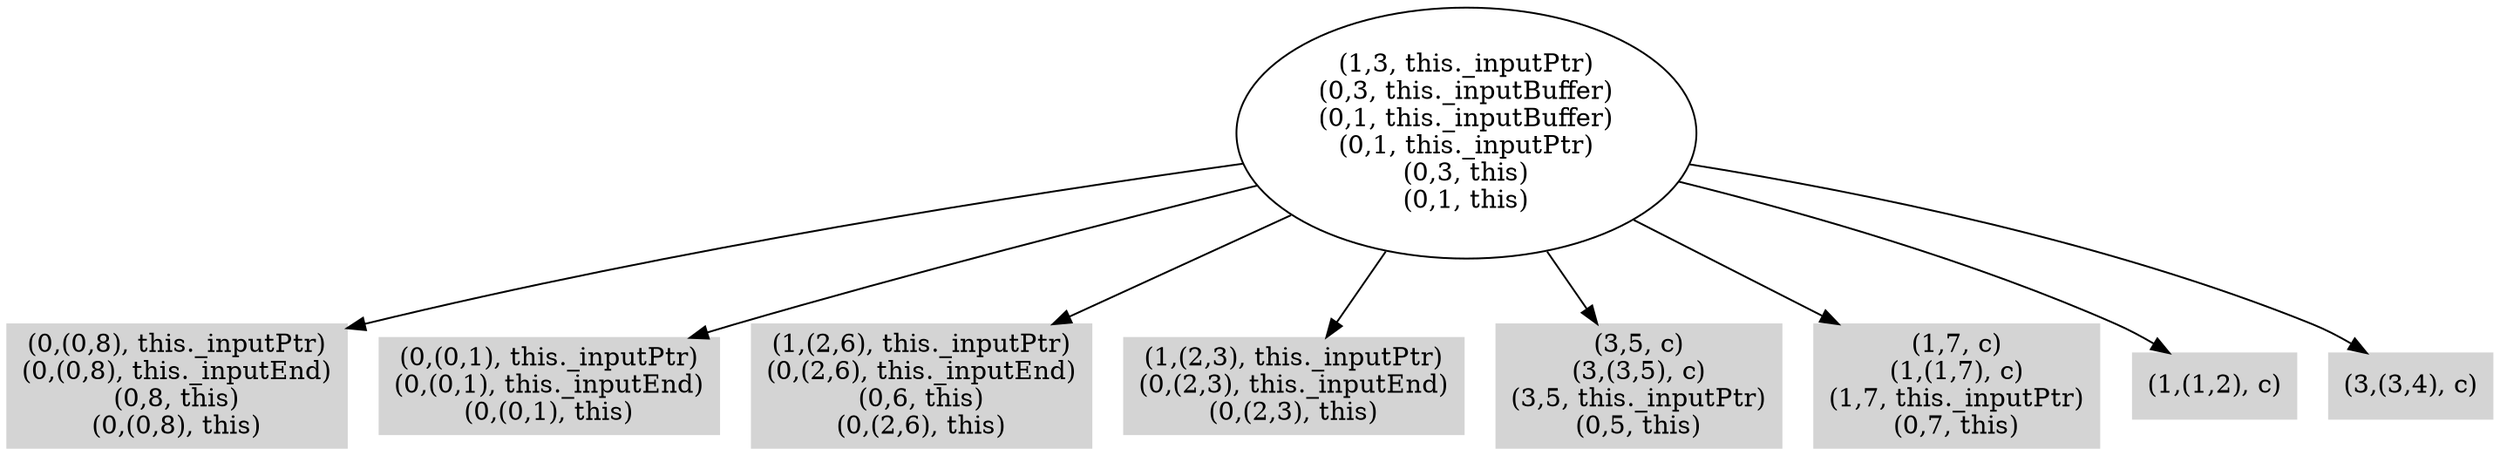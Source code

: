 digraph { 
1952 [shape=box,style=filled,color=".0 .0 .83",label="(0,(0,8), this._inputPtr)\n(0,(0,8), this._inputEnd)\n(0,8, this)\n(0,(0,8), this)"];
1953 [shape=box,style=filled,color=".0 .0 .83",label="(0,(0,1), this._inputPtr)\n(0,(0,1), this._inputEnd)\n(0,(0,1), this)"];
1954 [shape=box,style=filled,color=".0 .0 .83",label="(1,(2,6), this._inputPtr)\n(0,(2,6), this._inputEnd)\n(0,6, this)\n(0,(2,6), this)"];
1955 [shape=box,style=filled,color=".0 .0 .83",label="(1,(2,3), this._inputPtr)\n(0,(2,3), this._inputEnd)\n(0,(2,3), this)"];
1956 [shape=box,style=filled,color=".0 .0 .83",label="(3,5, c)\n(3,(3,5), c)\n(3,5, this._inputPtr)\n(0,5, this)"];
1957 [shape=box,style=filled,color=".0 .0 .83",label="(1,7, c)\n(1,(1,7), c)\n(1,7, this._inputPtr)\n(0,7, this)"];
1958 [shape=box,style=filled,color=".0 .0 .83",label="(1,(1,2), c)"];
1959 [shape=box,style=filled,color=".0 .0 .83",label="(3,(3,4), c)"];
1960 [label="(1,3, this._inputPtr)\n(0,3, this._inputBuffer)\n(0,1, this._inputBuffer)\n(0,1, this._inputPtr)\n(0,3, this)\n(0,1, this)"];
1960 -> 1952;
1960 -> 1953;
1960 -> 1954;
1960 -> 1955;
1960 -> 1956;
1960 -> 1957;
1960 -> 1958;
1960 -> 1959;
}